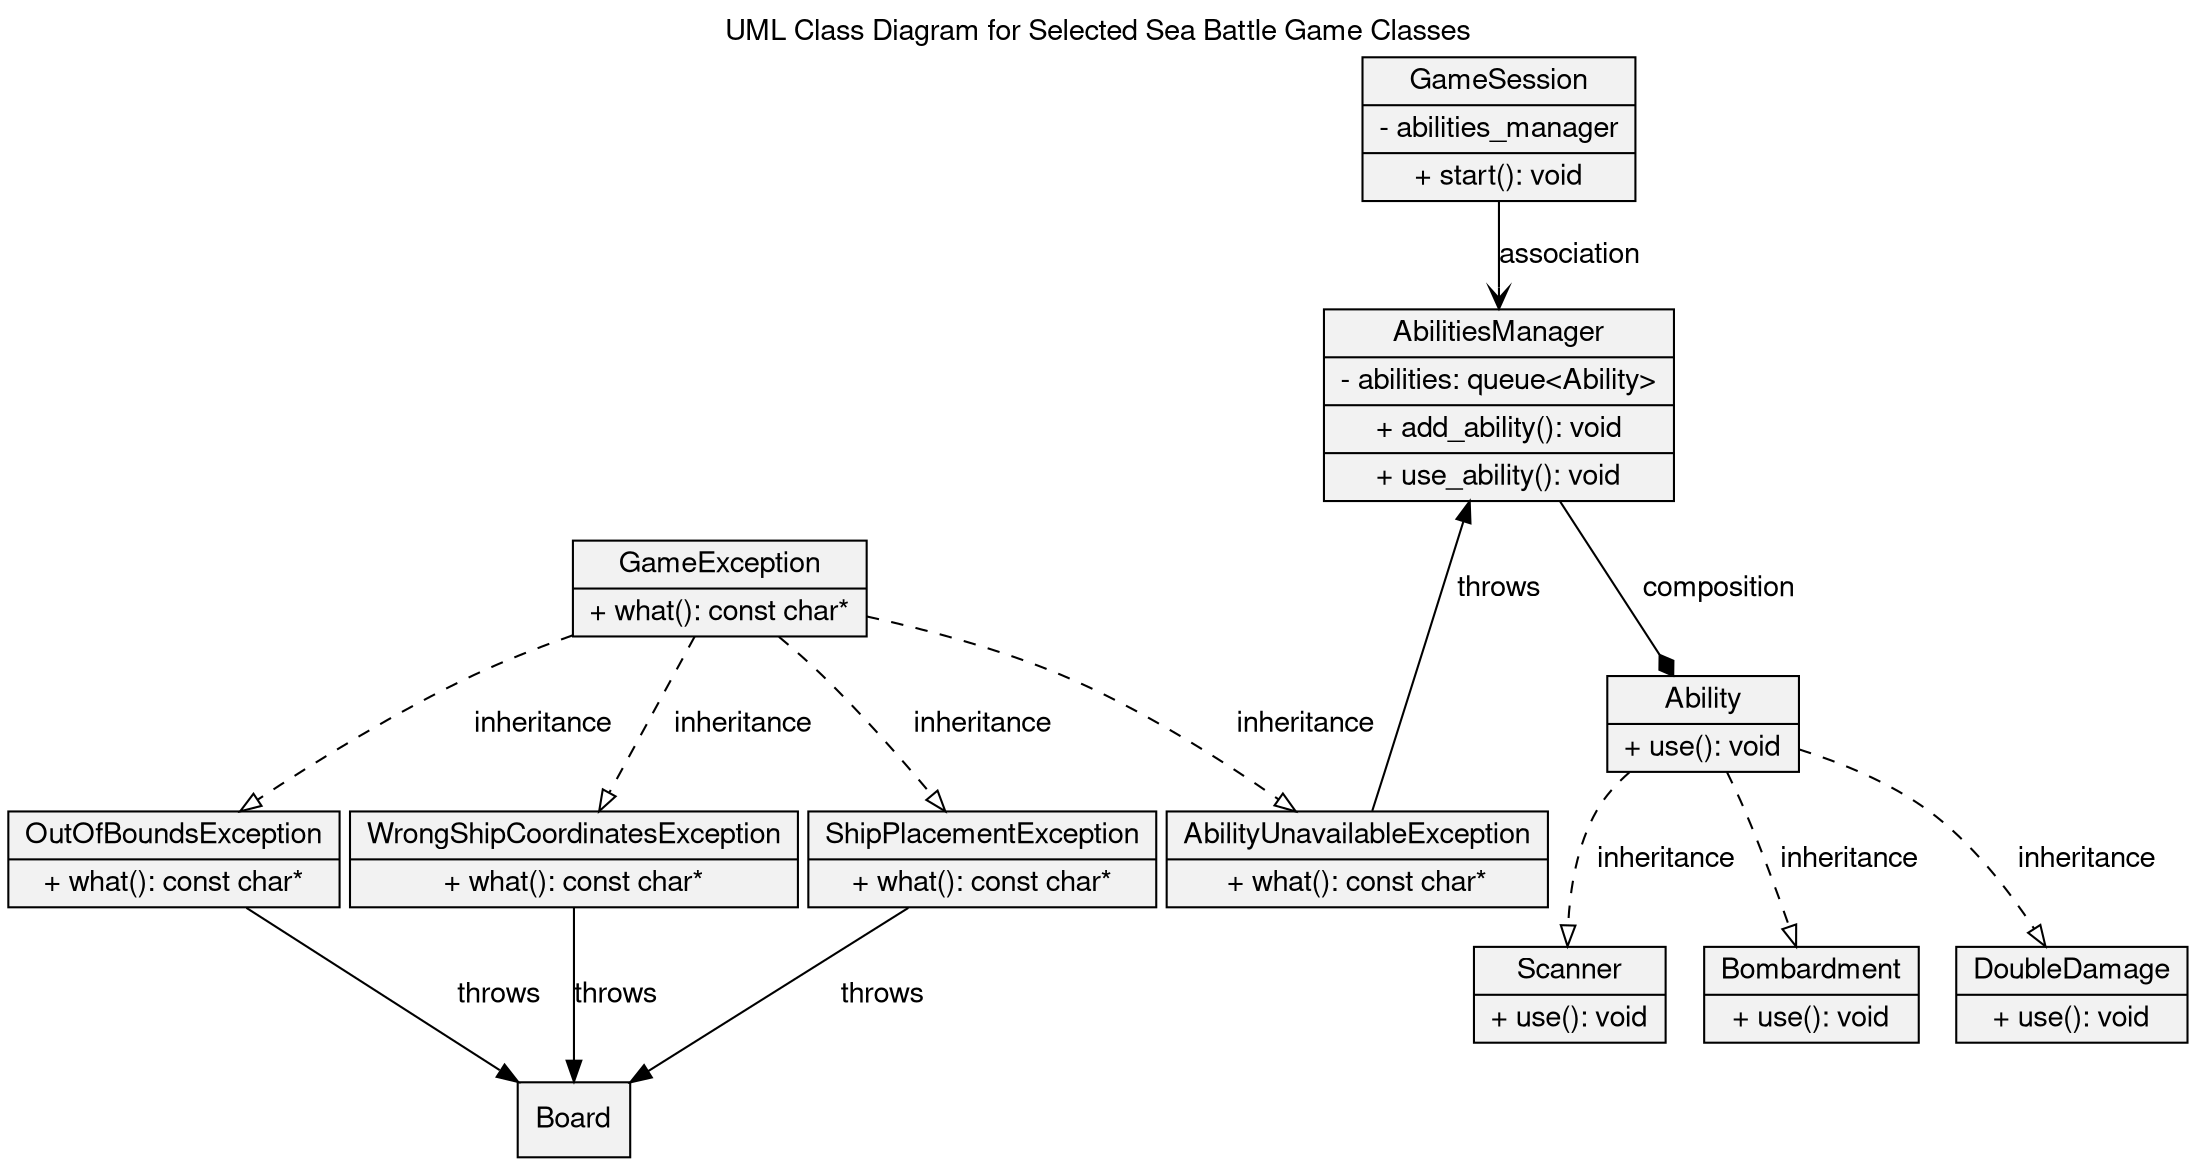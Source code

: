 digraph UML_Class_diagram {
    graph [
    label="UML Class Diagram for Selected Sea Battle Game Classes"
    labelloc="t"
    fontname="Helvetica,Arial,sans-serif"
    rankdir=UD
    ]
    node [
    fontname="Helvetica,Arial,sans-serif"
    shape=record
    style=filled
    fillcolor=gray95
    ]
    edge [fontname="Helvetica,Arial,sans-serif"]

    Ability [label="{Ability | + use(): void}"]
    DoubleDamage [label="{DoubleDamage | + use(): void}"]
    Scanner [label="{Scanner | + use(): void}"]
    Bombardment [label="{Bombardment | + use(): void}"]

    AbilitiesManager [label="{AbilitiesManager | - abilities: queue\<Ability\> | + add_ability(): void | + use_ability(): void}"]

    GameException [label="{GameException | + what(): const char*}"]
    AbilityUnavailableException [label="{AbilityUnavailableException | + what(): const char*}"]
    ShipPlacementException [label="{ShipPlacementException | + what(): const char*}"]
    OutOfBoundsException [label="{OutOfBoundsException | + what(): const char*}"]
    WrongShipCoordinatesException [label="{WrongShipCoordinatesException | + what(): const char*}"]

    GameSession [label="{GameSession | - abilities_manager | + start(): void}"]

    {rank = sink; Board; }

    Ability -> DoubleDamage [label="inheritance" arrowhead=onormal style=dashed]
    Ability -> Scanner [label="inheritance" arrowhead=onormal style=dashed]
    Ability -> Bombardment [label="inheritance" arrowhead=onormal style=dashed]

    AbilitiesManager -> Ability [label="composition" arrowhead=diamond]

    GameException -> AbilityUnavailableException [label="inheritance" arrowhead=onormal style=dashed]
    GameException -> ShipPlacementException [label="inheritance" arrowhead=onormal style=dashed]
    GameException -> OutOfBoundsException [label="inheritance" arrowhead=onormal style=dashed]
    GameException -> WrongShipCoordinatesException [label="inheritance" arrowhead=onormal style=dashed]

    GameSession -> AbilitiesManager [label="association" arrowhead=open]
    AbilitiesManager -> AbilityUnavailableException [label="throws" dir=back arrowtail=normal]
    Board -> ShipPlacementException [label="throws" dir=back arrowtail=normal]
    Board -> OutOfBoundsException [label="throws" dir=back arrowtail=normal]
    Board -> WrongShipCoordinatesException [label="throws" dir=back arrowtail=normal]
}

